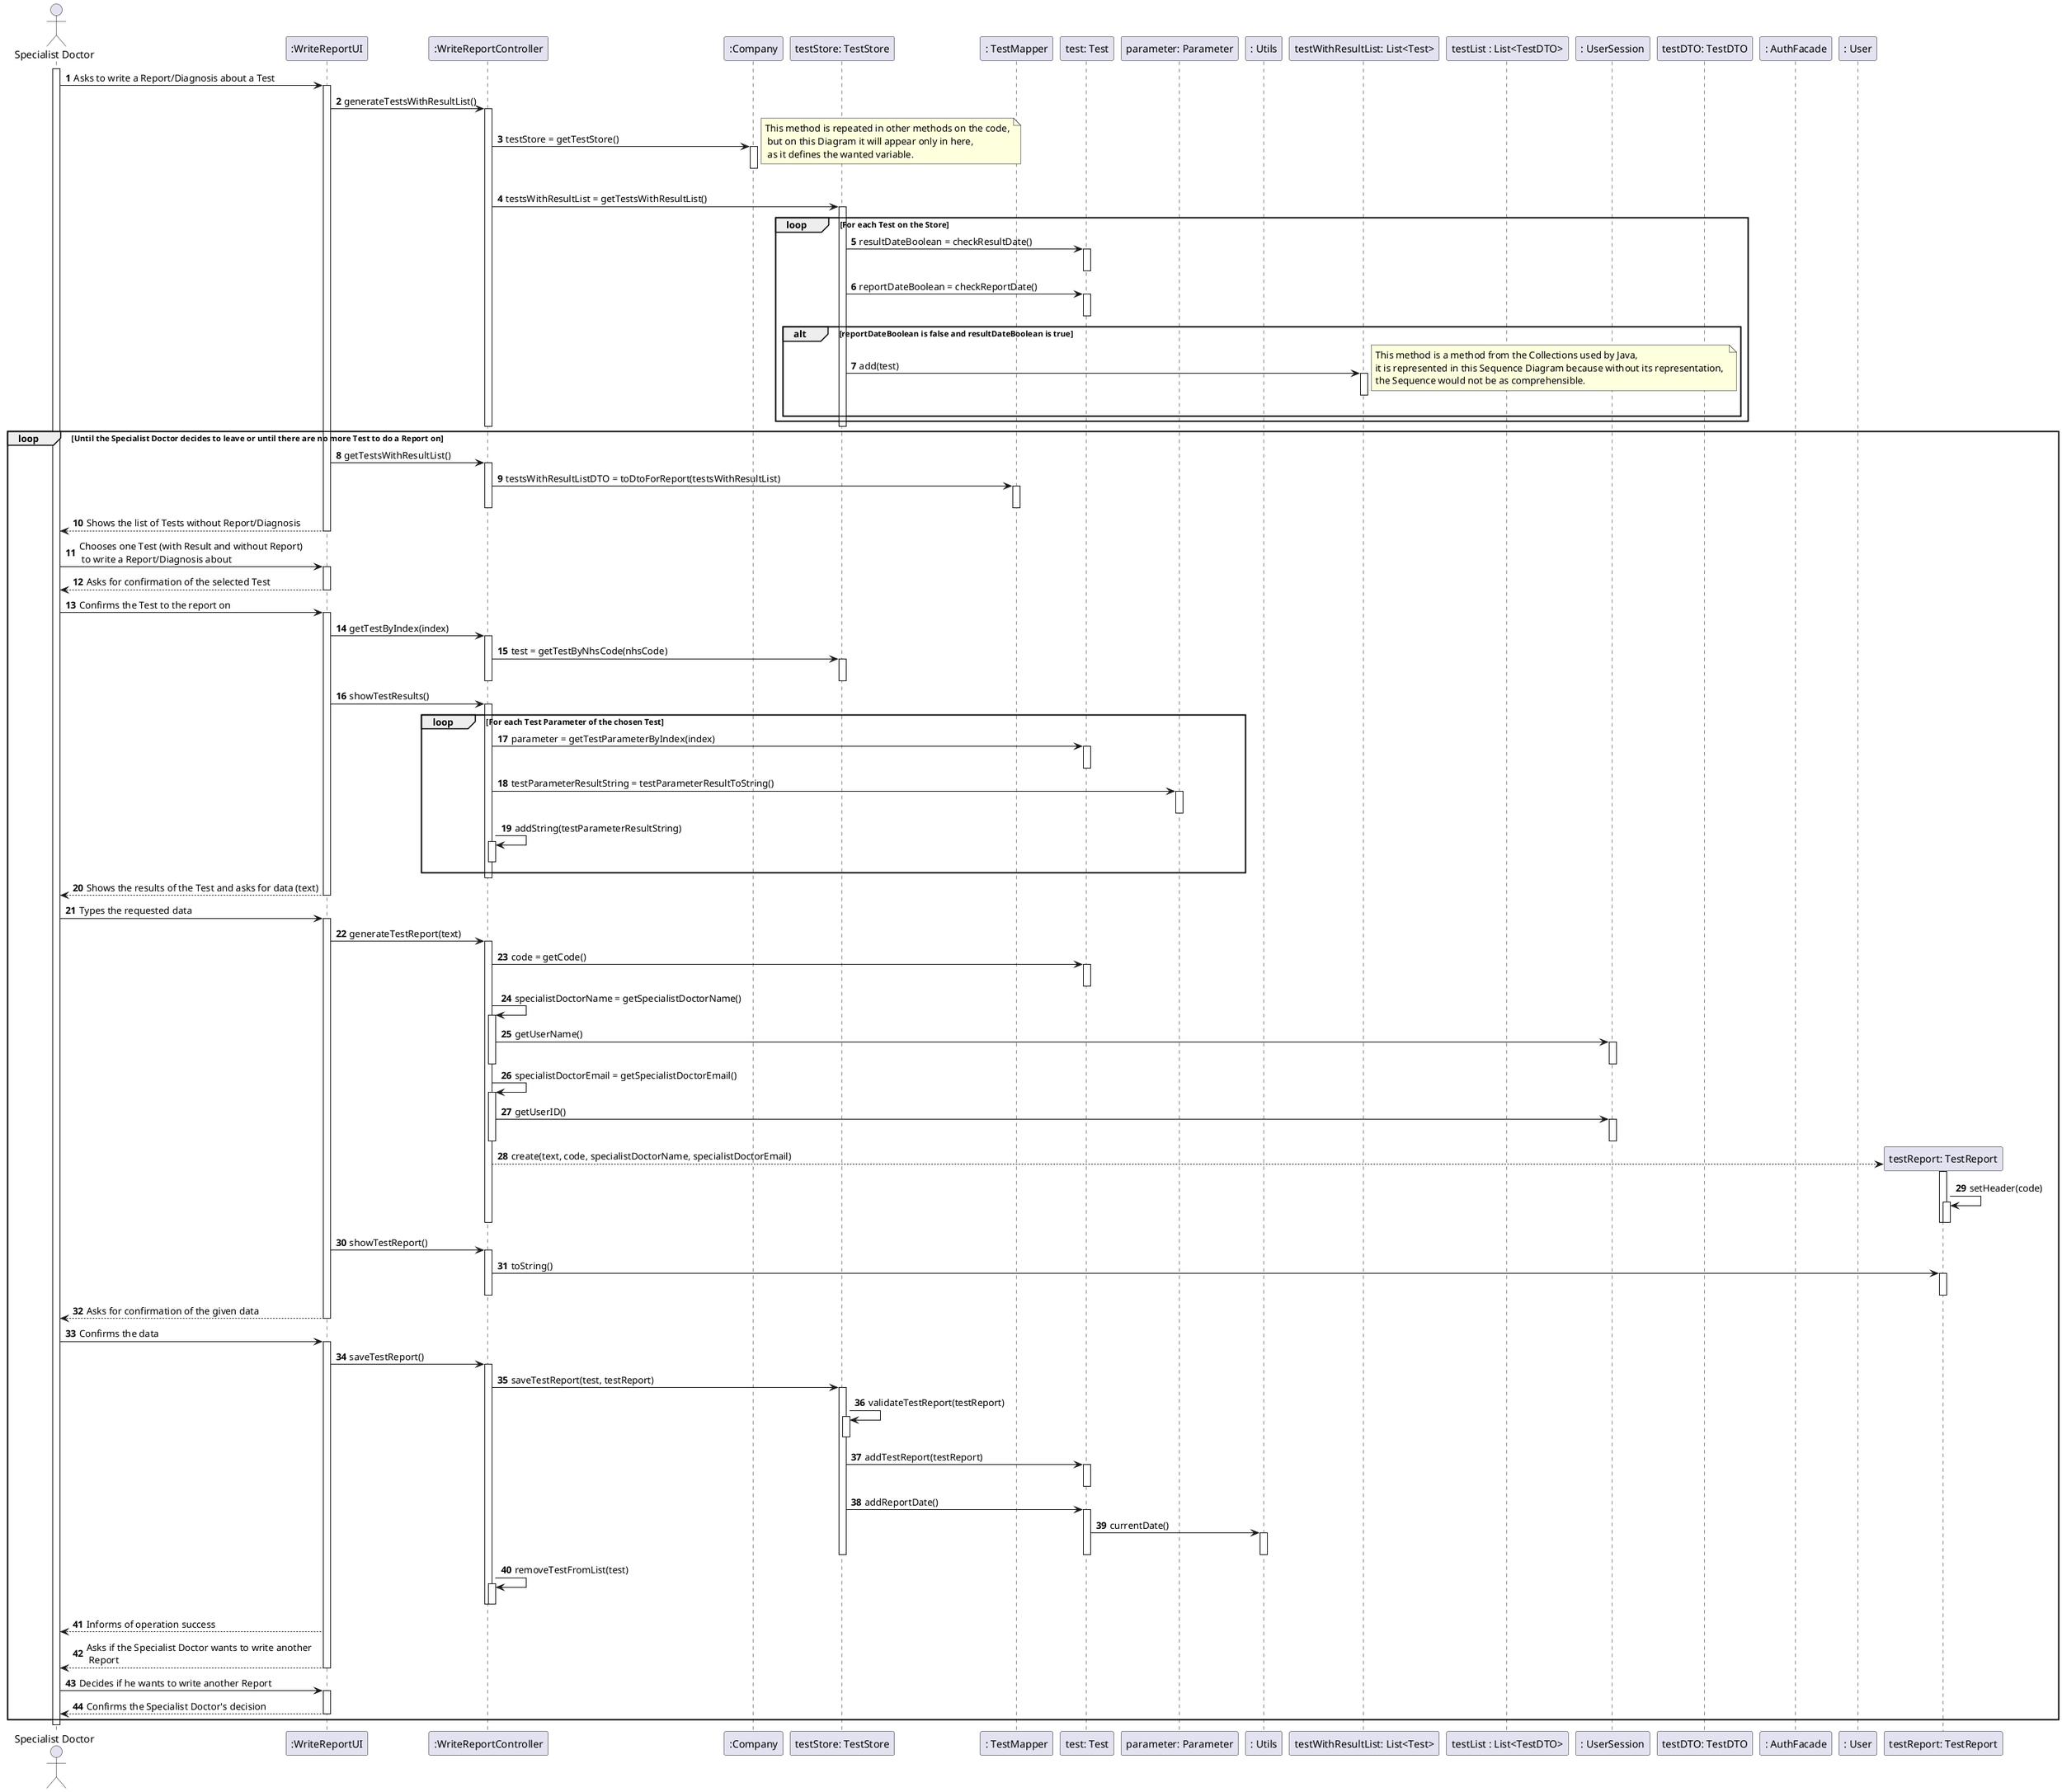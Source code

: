@startuml

actor "Specialist Doctor" as SPECDOC
participant ":WriteReportUI" as UI
participant ":WriteReportController" as CONTROL
participant ":Company" as COMPANY
participant "testStore: TestStore" as STORE
participant ": TestMapper" as MAPPER
participant "test: Test" as TEST
participant "parameter: Parameter" as PARAM
participant ": Utils" as UTILS
participant "testWithResultList: List<Test>" as LIST_TESTS
participant "testList : List<TestDTO>" as LIST_DTO
participant ": UserSession" as USERSESSION
participant "testDTO: TestDTO" as DTO
participant ": AuthFacade" as FACADE
participant ": User" as USER

autonumber

activate SPECDOC

SPECDOC -> UI: Asks to write a Report/Diagnosis about a Test
activate UI

    UI -> CONTROL: generateTestsWithResultList()
    activate CONTROL

        CONTROL -> COMPANY: testStore = getTestStore()
        activate COMPANY
        note right: This method is repeated in other methods on the code,\n but on this Diagram it will appear only in here,\n as it defines the wanted variable.
        deactivate COMPANY

        CONTROL -> STORE: testsWithResultList = getTestsWithResultList()
        activate STORE

            loop For each Test on the Store

                STORE -> TEST: resultDateBoolean = checkResultDate()
                activate TEST
                deactivate TEST

                STORE -> TEST: reportDateBoolean = checkReportDate()
                activate TEST
                deactivate TEST

                alt reportDateBoolean is false and resultDateBoolean is true

                    STORE -> LIST_TESTS: add(test)
                    note right: This method is a method from the Collections used by Java, \nit is represented in this Sequence Diagram because without its representation, \nthe Sequence would not be as comprehensible.
                    activate LIST_TESTS
                    deactivate LIST_TESTS

                end

            end

        deactivate STORE
    deactivate CONTROL

    loop Until the Specialist Doctor decides to leave or until there are no more Test to do a Report on

            UI -> CONTROL: getTestsWithResultList()
            activate CONTROL

                CONTROL -> MAPPER: testsWithResultListDTO = toDtoForReport(testsWithResultList)
                activate MAPPER
                deactivate MAPPER

            deactivate CONTROL

        UI --> SPECDOC: Shows the list of Tests without Report/Diagnosis
        deactivate UI

        SPECDOC -> UI: Chooses one Test (with Result and without Report)\n to write a Report/Diagnosis about
        activate UI
        UI --> SPECDOC: Asks for confirmation of the selected Test
        deactivate UI

        SPECDOC -> UI: Confirms the Test to the report on
        activate UI

            UI -> CONTROL: getTestByIndex(index)
            activate CONTROL

                CONTROL -> STORE: test = getTestByNhsCode(nhsCode)
                activate STORE
                deactivate STORE

            deactivate CONTROL

            UI -> CONTROL: showTestResults()
            activate CONTROL

            loop For each Test Parameter of the chosen Test

                CONTROL -> TEST: parameter = getTestParameterByIndex(index)
                activate TEST
                deactivate TEST

                CONTROL -> PARAM: testParameterResultString = testParameterResultToString()
                activate PARAM
                deactivate PARAM

                CONTROL -> CONTROL: addString(testParameterResultString)
                activate CONTROL
                deactivate CONTROL

            end

            deactivate CONTROL

        UI --> SPECDOC: Shows the results of the Test and asks for data (text)
        deactivate UI

        SPECDOC -> UI: Types the requested data
        activate UI

            UI -> CONTROL: generateTestReport(text)
            activate CONTROL

                CONTROL -> TEST: code = getCode()
                activate TEST
                deactivate TEST

                CONTROL -> CONTROL: specialistDoctorName = getSpecialistDoctorName()
                activate CONTROL

                    CONTROL -> USERSESSION: getUserName()
                    activate USERSESSION
                    deactivate USERSESSION

                deactivate CONTROL

                CONTROL -> CONTROL: specialistDoctorEmail = getSpecialistDoctorEmail()
                activate CONTROL

                    CONTROL -> USERSESSION: getUserID()
                    activate USERSESSION
                    deactivate USERSESSION

                deactivate CONTROL

                create participant "testReport: TestReport" as REPORT
                CONTROL --> REPORT: create(text, code, specialistDoctorName, specialistDoctorEmail)
                activate REPORT

                    REPORT -> REPORT: setHeader(code)
                    activate REPORT
                    deactivate REPORT

                deactivate REPORT

            deactivate CONTROL


        UI -> CONTROL: showTestReport()
        activate CONTROL

            CONTROL -> REPORT: toString()
            activate REPORT
            deactivate REPORT

        deactivate CONTROL

    UI --> SPECDOC: Asks for confirmation of the given data
    deactivate UI

    SPECDOC -> UI: Confirms the data
    activate UI

        UI -> CONTROL: saveTestReport()
        activate CONTROL

            CONTROL -> STORE: saveTestReport(test, testReport)
            activate STORE

                STORE -> STORE: validateTestReport(testReport)
                activate STORE
                deactivate STORE

                STORE -> TEST: addTestReport(testReport)
                activate TEST
                deactivate TEST

                STORE -> TEST: addReportDate()
                activate TEST

                    TEST -> UTILS: currentDate()
                    activate UTILS
                    deactivate UTILS

                deactivate TEST

            deactivate STORE

            CONTROL -> CONTROL: removeTestFromList(test)
            activate CONTROL
            deactivate CONTROL

        deactivate CONTROL

    UI --> SPECDOC: Informs of operation success
    UI --> SPECDOC: Asks if the Specialist Doctor wants to write another\n Report
    deactivate UI

    SPECDOC -> UI: Decides if he wants to write another Report
    activate UI
    UI --> SPECDOC: Confirms the Specialist Doctor's decision
    deactivate UI

end

deactivate SPECDOC

@enduml